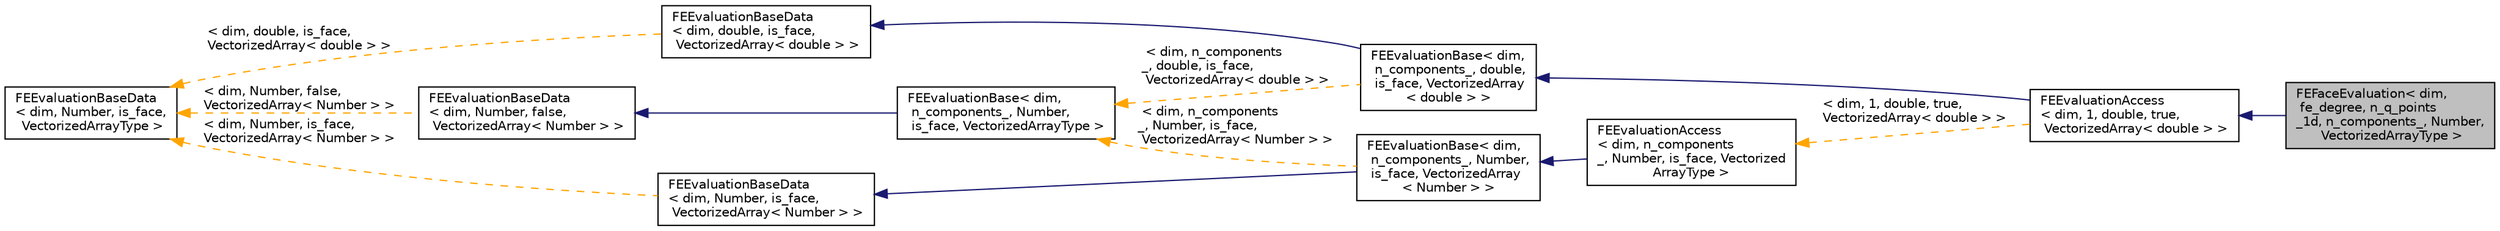 digraph "FEFaceEvaluation&lt; dim, fe_degree, n_q_points_1d, n_components_, Number, VectorizedArrayType &gt;"
{
 // LATEX_PDF_SIZE
  edge [fontname="Helvetica",fontsize="10",labelfontname="Helvetica",labelfontsize="10"];
  node [fontname="Helvetica",fontsize="10",shape=record];
  rankdir="LR";
  Node1 [label="FEFaceEvaluation\< dim,\l fe_degree, n_q_points\l_1d, n_components_, Number,\l VectorizedArrayType \>",height=0.2,width=0.4,color="black", fillcolor="grey75", style="filled", fontcolor="black",tooltip=" "];
  Node2 -> Node1 [dir="back",color="midnightblue",fontsize="10",style="solid",fontname="Helvetica"];
  Node2 [label="FEEvaluationAccess\l\< dim, 1, double, true,\l VectorizedArray\< double \> \>",height=0.2,width=0.4,color="black", fillcolor="white", style="filled",URL="$classFEEvaluationAccess.html",tooltip=" "];
  Node3 -> Node2 [dir="back",color="midnightblue",fontsize="10",style="solid",fontname="Helvetica"];
  Node3 [label="FEEvaluationBase\< dim,\l n_components_, double,\l is_face, VectorizedArray\l\< double \> \>",height=0.2,width=0.4,color="black", fillcolor="white", style="filled",URL="$classFEEvaluationBase.html",tooltip=" "];
  Node4 -> Node3 [dir="back",color="midnightblue",fontsize="10",style="solid",fontname="Helvetica"];
  Node4 [label="FEEvaluationBaseData\l\< dim, double, is_face,\l VectorizedArray\< double \> \>",height=0.2,width=0.4,color="black", fillcolor="white", style="filled",URL="$classFEEvaluationBaseData.html",tooltip=" "];
  Node5 -> Node4 [dir="back",color="orange",fontsize="10",style="dashed",label=" \< dim, double, is_face,\l VectorizedArray\< double \> \>" ,fontname="Helvetica"];
  Node5 [label="FEEvaluationBaseData\l\< dim, Number, is_face,\l VectorizedArrayType \>",height=0.2,width=0.4,color="black", fillcolor="white", style="filled",URL="$classFEEvaluationBaseData.html",tooltip=" "];
  Node6 -> Node3 [dir="back",color="orange",fontsize="10",style="dashed",label=" \< dim, n_components\l_, double, is_face,\l VectorizedArray\< double \> \>" ,fontname="Helvetica"];
  Node6 [label="FEEvaluationBase\< dim,\l n_components_, Number,\l is_face, VectorizedArrayType \>",height=0.2,width=0.4,color="black", fillcolor="white", style="filled",URL="$classFEEvaluationBase.html",tooltip=" "];
  Node7 -> Node6 [dir="back",color="midnightblue",fontsize="10",style="solid",fontname="Helvetica"];
  Node7 [label="FEEvaluationBaseData\l\< dim, Number, false,\l VectorizedArray\< Number \> \>",height=0.2,width=0.4,color="black", fillcolor="white", style="filled",URL="$classFEEvaluationBaseData.html",tooltip=" "];
  Node5 -> Node7 [dir="back",color="orange",fontsize="10",style="dashed",label=" \< dim, Number, false,\l VectorizedArray\< Number \> \>" ,fontname="Helvetica"];
  Node8 -> Node2 [dir="back",color="orange",fontsize="10",style="dashed",label=" \< dim, 1, double, true,\l VectorizedArray\< double \> \>" ,fontname="Helvetica"];
  Node8 [label="FEEvaluationAccess\l\< dim, n_components\l_, Number, is_face, Vectorized\lArrayType \>",height=0.2,width=0.4,color="black", fillcolor="white", style="filled",URL="$classFEEvaluationAccess.html",tooltip=" "];
  Node9 -> Node8 [dir="back",color="midnightblue",fontsize="10",style="solid",fontname="Helvetica"];
  Node9 [label="FEEvaluationBase\< dim,\l n_components_, Number,\l is_face, VectorizedArray\l\< Number \> \>",height=0.2,width=0.4,color="black", fillcolor="white", style="filled",URL="$classFEEvaluationBase.html",tooltip=" "];
  Node10 -> Node9 [dir="back",color="midnightblue",fontsize="10",style="solid",fontname="Helvetica"];
  Node10 [label="FEEvaluationBaseData\l\< dim, Number, is_face,\l VectorizedArray\< Number \> \>",height=0.2,width=0.4,color="black", fillcolor="white", style="filled",URL="$classFEEvaluationBaseData.html",tooltip=" "];
  Node5 -> Node10 [dir="back",color="orange",fontsize="10",style="dashed",label=" \< dim, Number, is_face,\l VectorizedArray\< Number \> \>" ,fontname="Helvetica"];
  Node6 -> Node9 [dir="back",color="orange",fontsize="10",style="dashed",label=" \< dim, n_components\l_, Number, is_face,\l VectorizedArray\< Number \> \>" ,fontname="Helvetica"];
}
